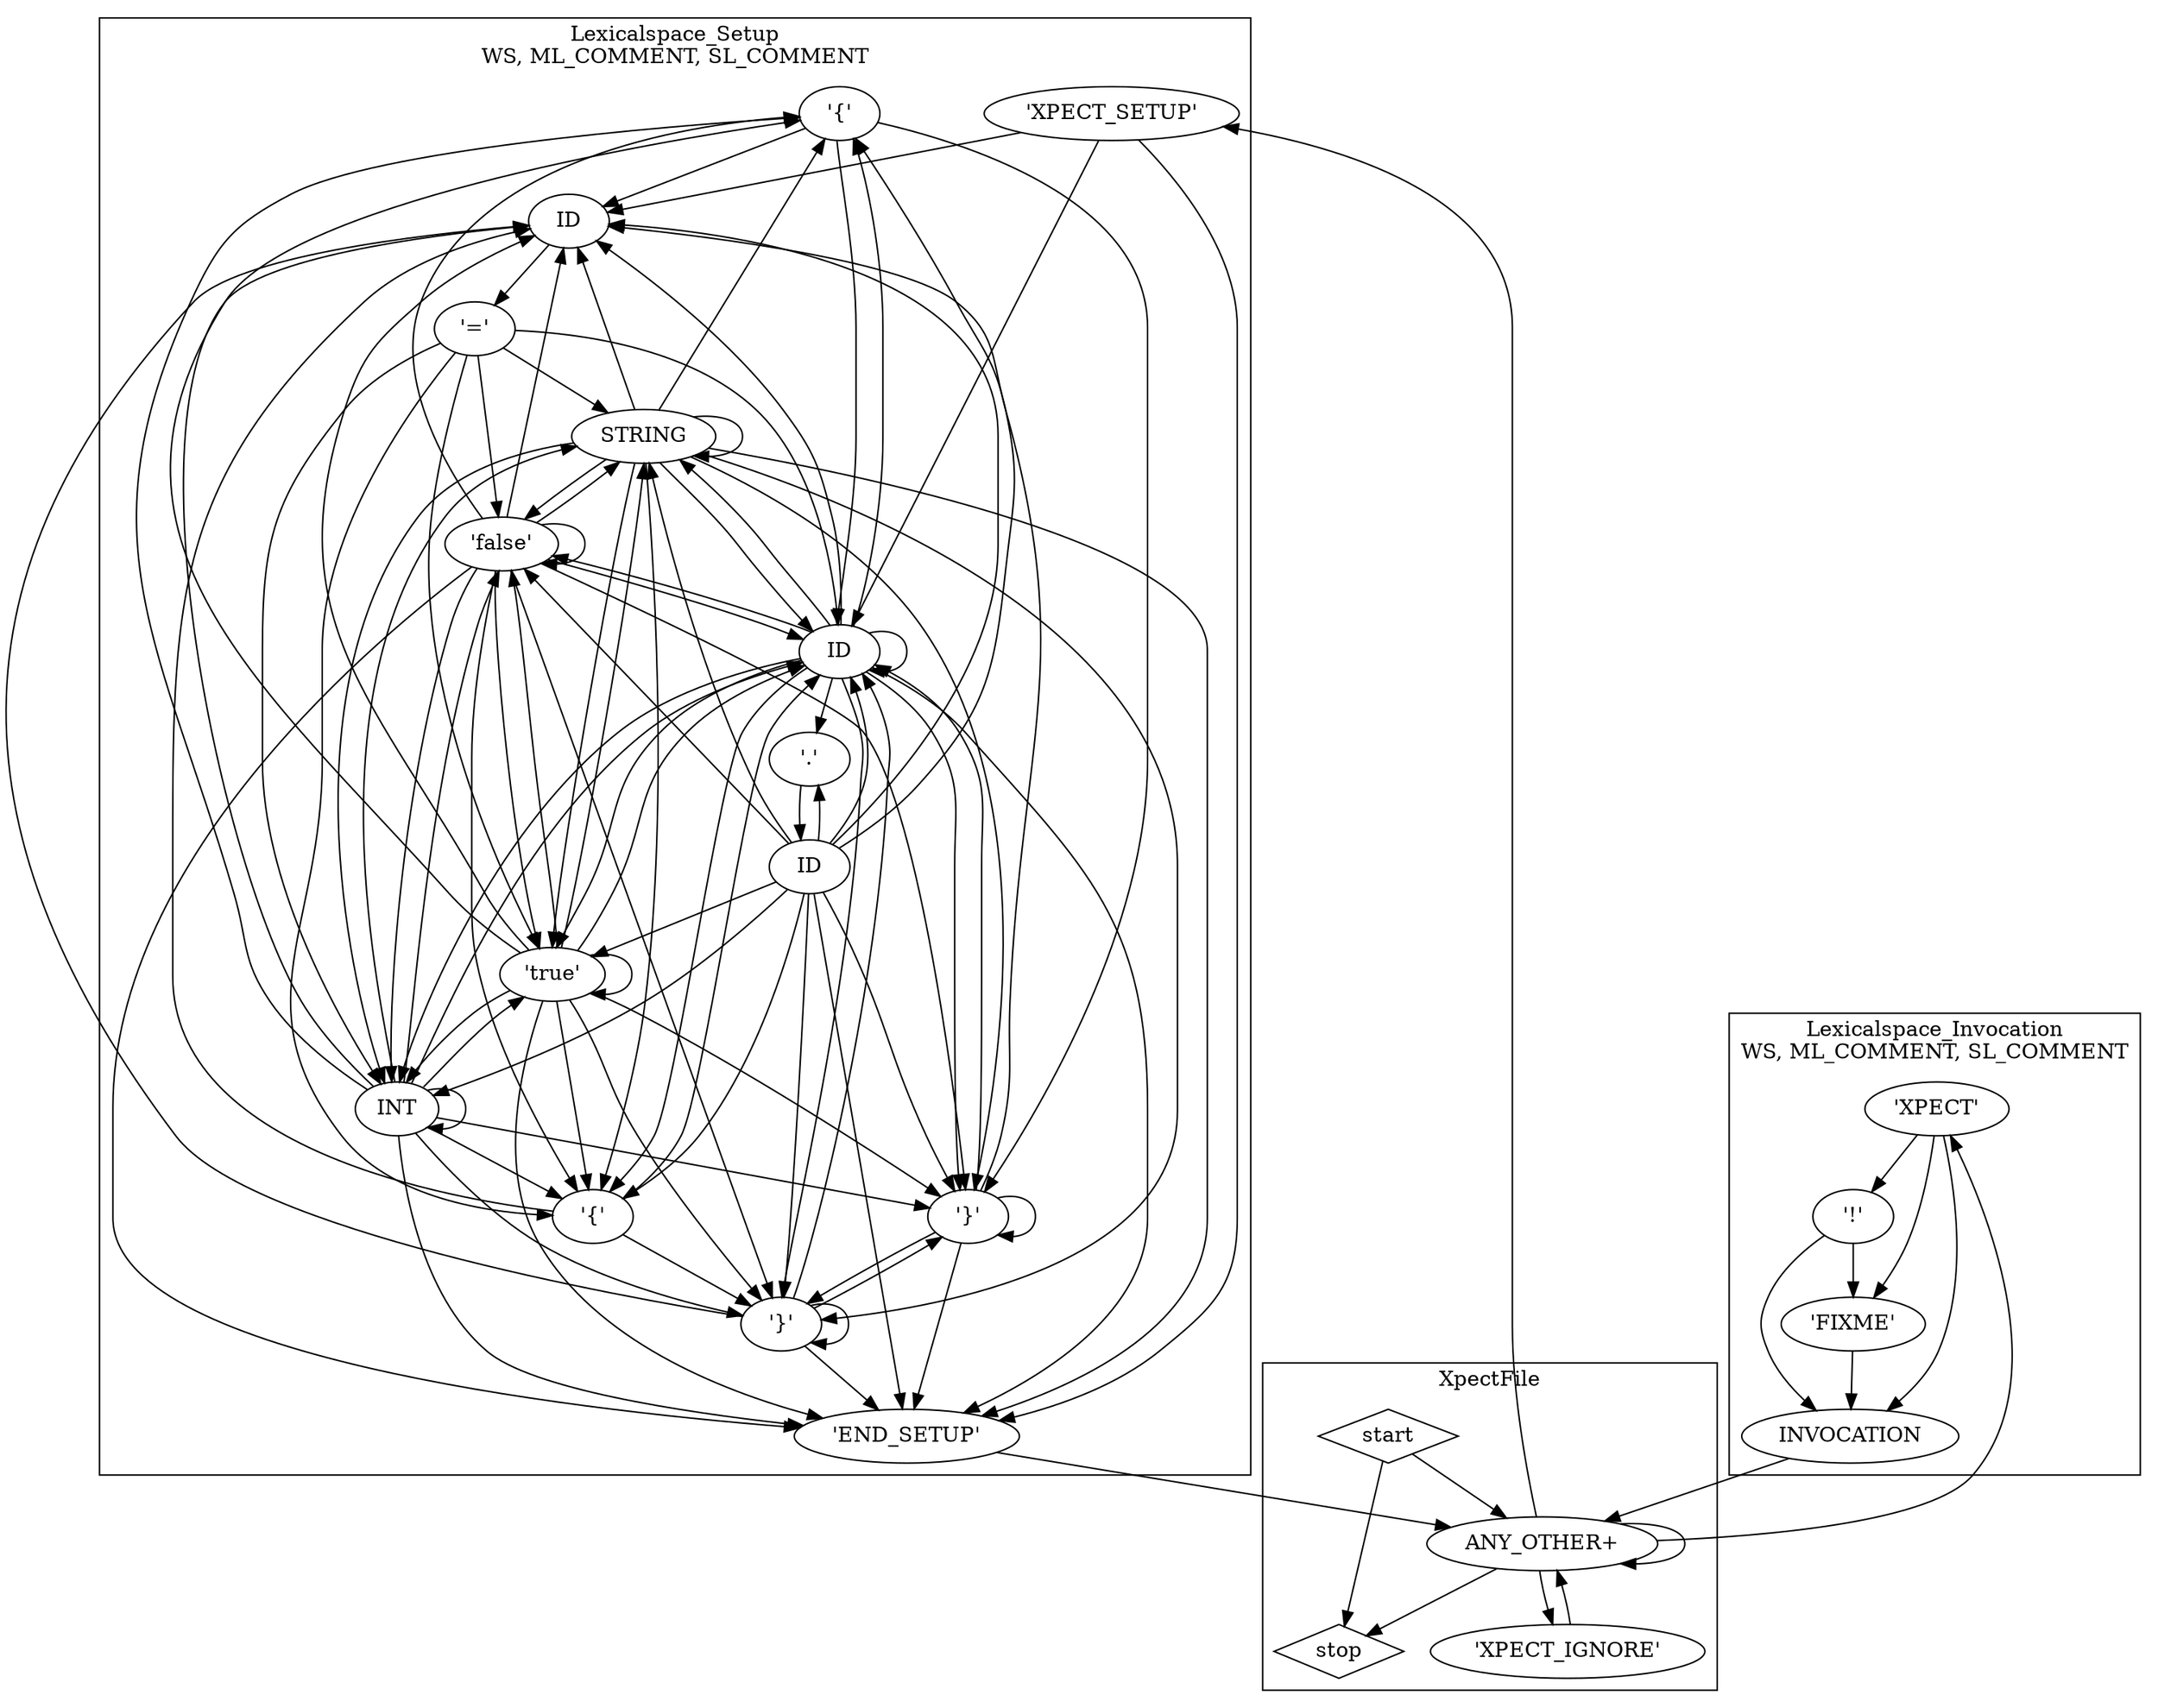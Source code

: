 ## This is a Graphviz .dot file (http://www.graphviz.org/)
## You can use the command 'dot -Tpdf this.dot > out.pdf' to render it.
digraph G {
subgraph cluster_lexicalgroup1637411253 {
label="Lexicalspace_Setup\nWS, ML_COMMENT, SL_COMMENT";
tokennfastate1358584120 [label="'{'"];
tokennfastate1823577333 [label="'}'"];
tokennfastate197470785 [label="'.'"];
tokennfastate508047053 [label=STRING];
tokennfastate1488320466 [label=INT];
tokennfastate1696394747 [label="'XPECT_SETUP'"];
tokennfastate1341781781 [label="'{'"];
tokennfastate1958168955 [label=ID];
tokennfastate814507488 [label=ID];
tokennfastate1268858861 [label="'true'"];
tokennfastate18392277 [label="'END_SETUP'"];
tokennfastate1600712390 [label="'}'"];
tokennfastate1477752059 [label=ID];
tokennfastate986326393 [label="'false'"];
tokennfastate1444280365 [label="'='"];
}

subgraph cluster_lexicalgroup885459806 {
label="XpectFile\n";
tokennfastate64761620 [shape=diamond,label=stop];
tokennfastate167018904 [label="ANY_OTHER+"];
tokennfastate1962297767 [label="'XPECT_IGNORE'"];
tokennfastate560565850 [shape=diamond,label=start];
}

subgraph cluster_lexicalgroup189194499 {
label="Lexicalspace_Invocation\nWS, ML_COMMENT, SL_COMMENT";
tokennfastate986875962 [label="'!'"];
tokennfastate416427727 [label="'XPECT'"];
tokennfastate1462028250 [label="'FIXME'"];
tokennfastate780764854 [label=INVOCATION];
}

tokennfastate1358584120->tokennfastate1600712390 [];
tokennfastate1358584120->tokennfastate1477752059 [];
tokennfastate1358584120->tokennfastate1958168955 [];
tokennfastate1823577333->tokennfastate1600712390 [];
tokennfastate1823577333->tokennfastate1477752059 [];
tokennfastate1823577333->tokennfastate1958168955 [];
tokennfastate1823577333->tokennfastate1823577333 [];
tokennfastate1823577333->tokennfastate18392277 [];
tokennfastate197470785->tokennfastate814507488 [];
tokennfastate508047053->tokennfastate1341781781 [];
tokennfastate508047053->tokennfastate1600712390 [];
tokennfastate508047053->tokennfastate1477752059 [];
tokennfastate508047053->tokennfastate1958168955 [];
tokennfastate508047053->tokennfastate1823577333 [];
tokennfastate508047053->tokennfastate18392277 [];
tokennfastate508047053->tokennfastate1358584120 [];
tokennfastate508047053->tokennfastate1268858861 [];
tokennfastate508047053->tokennfastate986326393 [];
tokennfastate508047053->tokennfastate1488320466 [];
tokennfastate508047053->tokennfastate508047053 [];
tokennfastate1488320466->tokennfastate1341781781 [];
tokennfastate1488320466->tokennfastate1600712390 [];
tokennfastate1488320466->tokennfastate1477752059 [];
tokennfastate1488320466->tokennfastate1958168955 [];
tokennfastate1488320466->tokennfastate1823577333 [];
tokennfastate1488320466->tokennfastate18392277 [];
tokennfastate1488320466->tokennfastate1358584120 [];
tokennfastate1488320466->tokennfastate1268858861 [];
tokennfastate1488320466->tokennfastate986326393 [];
tokennfastate1488320466->tokennfastate1488320466 [];
tokennfastate1488320466->tokennfastate508047053 [];
tokennfastate1696394747->tokennfastate18392277 [];
tokennfastate1696394747->tokennfastate1477752059 [];
tokennfastate1696394747->tokennfastate1958168955 [];
tokennfastate1341781781->tokennfastate1823577333 [];
tokennfastate1341781781->tokennfastate1958168955 [];
tokennfastate1341781781->tokennfastate1477752059 [];
tokennfastate1958168955->tokennfastate1444280365 [];
tokennfastate814507488->tokennfastate1358584120 [];
tokennfastate814507488->tokennfastate1268858861 [];
tokennfastate814507488->tokennfastate986326393 [];
tokennfastate814507488->tokennfastate1488320466 [];
tokennfastate814507488->tokennfastate508047053 [];
tokennfastate814507488->tokennfastate1600712390 [];
tokennfastate814507488->tokennfastate1477752059 [];
tokennfastate814507488->tokennfastate1958168955 [];
tokennfastate814507488->tokennfastate1823577333 [];
tokennfastate814507488->tokennfastate18392277 [];
tokennfastate814507488->tokennfastate1341781781 [];
tokennfastate814507488->tokennfastate197470785 [];
tokennfastate1268858861->tokennfastate1341781781 [];
tokennfastate1268858861->tokennfastate1600712390 [];
tokennfastate1268858861->tokennfastate1477752059 [];
tokennfastate1268858861->tokennfastate1958168955 [];
tokennfastate1268858861->tokennfastate1823577333 [];
tokennfastate1268858861->tokennfastate18392277 [];
tokennfastate1268858861->tokennfastate1358584120 [];
tokennfastate1268858861->tokennfastate1268858861 [];
tokennfastate1268858861->tokennfastate986326393 [];
tokennfastate1268858861->tokennfastate1488320466 [];
tokennfastate1268858861->tokennfastate508047053 [];
tokennfastate18392277->tokennfastate167018904 [];
tokennfastate1600712390->tokennfastate18392277 [];
tokennfastate1600712390->tokennfastate1477752059 [];
tokennfastate1600712390->tokennfastate1958168955 [];
tokennfastate1600712390->tokennfastate1600712390 [];
tokennfastate1600712390->tokennfastate1823577333 [];
tokennfastate1477752059->tokennfastate18392277 [];
tokennfastate1477752059->tokennfastate1477752059 [];
tokennfastate1477752059->tokennfastate1958168955 [];
tokennfastate1477752059->tokennfastate197470785 [];
tokennfastate1477752059->tokennfastate1600712390 [];
tokennfastate1477752059->tokennfastate1823577333 [];
tokennfastate1477752059->tokennfastate1268858861 [];
tokennfastate1477752059->tokennfastate986326393 [];
tokennfastate1477752059->tokennfastate1488320466 [];
tokennfastate1477752059->tokennfastate508047053 [];
tokennfastate1477752059->tokennfastate1341781781 [];
tokennfastate1477752059->tokennfastate1358584120 [];
tokennfastate986326393->tokennfastate1341781781 [];
tokennfastate986326393->tokennfastate1600712390 [];
tokennfastate986326393->tokennfastate1477752059 [];
tokennfastate986326393->tokennfastate1958168955 [];
tokennfastate986326393->tokennfastate1823577333 [];
tokennfastate986326393->tokennfastate18392277 [];
tokennfastate986326393->tokennfastate1358584120 [];
tokennfastate986326393->tokennfastate1268858861 [];
tokennfastate986326393->tokennfastate986326393 [];
tokennfastate986326393->tokennfastate1488320466 [];
tokennfastate986326393->tokennfastate508047053 [];
tokennfastate1444280365->tokennfastate1477752059 [];
tokennfastate1444280365->tokennfastate1341781781 [];
tokennfastate1444280365->tokennfastate1268858861 [];
tokennfastate1444280365->tokennfastate986326393 [];
tokennfastate1444280365->tokennfastate1488320466 [];
tokennfastate1444280365->tokennfastate508047053 [];
tokennfastate167018904->tokennfastate1962297767 [];
tokennfastate167018904->tokennfastate1696394747 [];
tokennfastate167018904->tokennfastate416427727 [];
tokennfastate167018904->tokennfastate64761620 [];
tokennfastate167018904->tokennfastate167018904 [];
tokennfastate1962297767->tokennfastate167018904 [];
tokennfastate560565850->tokennfastate64761620 [];
tokennfastate560565850->tokennfastate167018904 [];
tokennfastate986875962->tokennfastate780764854 [];
tokennfastate986875962->tokennfastate1462028250 [];
tokennfastate416427727->tokennfastate780764854 [];
tokennfastate416427727->tokennfastate986875962 [];
tokennfastate416427727->tokennfastate1462028250 [];
tokennfastate1462028250->tokennfastate780764854 [];
tokennfastate780764854->tokennfastate167018904 [];
}

